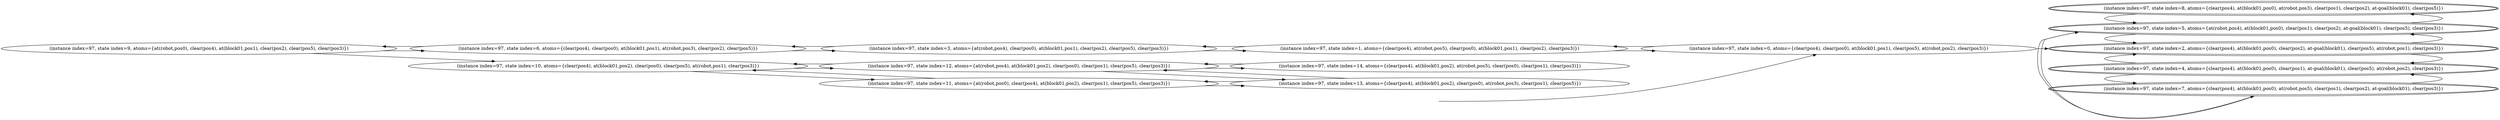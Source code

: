 digraph {
rankdir="LR"
s9[label="(instance index=97, state index=9, atoms={at(robot,pos0), clear(pos4), at(block01,pos1), clear(pos2), clear(pos5), clear(pos3)})"]
s6[label="(instance index=97, state index=6, atoms={clear(pos4), clear(pos0), at(block01,pos1), at(robot,pos3), clear(pos2), clear(pos5)})"]
s10[label="(instance index=97, state index=10, atoms={clear(pos4), at(block01,pos2), clear(pos0), clear(pos5), at(robot,pos1), clear(pos3)})"]
s3[label="(instance index=97, state index=3, atoms={at(robot,pos4), clear(pos0), at(block01,pos1), clear(pos2), clear(pos5), clear(pos3)})"]
s12[label="(instance index=97, state index=12, atoms={at(robot,pos4), at(block01,pos2), clear(pos0), clear(pos1), clear(pos5), clear(pos3)})"]
s11[label="(instance index=97, state index=11, atoms={at(robot,pos0), clear(pos4), at(block01,pos2), clear(pos1), clear(pos5), clear(pos3)})"]
s1[label="(instance index=97, state index=1, atoms={clear(pos4), at(robot,pos5), clear(pos0), at(block01,pos1), clear(pos2), clear(pos3)})"]
s14[label="(instance index=97, state index=14, atoms={clear(pos4), at(block01,pos2), at(robot,pos5), clear(pos0), clear(pos1), clear(pos3)})"]
s13[label="(instance index=97, state index=13, atoms={clear(pos4), at(block01,pos2), clear(pos0), at(robot,pos3), clear(pos1), clear(pos5)})"]
s0[label="(instance index=97, state index=0, atoms={clear(pos4), clear(pos0), at(block01,pos1), clear(pos5), at(robot,pos2), clear(pos3)})"]
s2[peripheries=2,label="(instance index=97, state index=2, atoms={clear(pos4), at(block01,pos0), clear(pos2), at-goal(block01), clear(pos5), at(robot,pos1), clear(pos3)})"]
s7[peripheries=2,label="(instance index=97, state index=7, atoms={clear(pos4), at(block01,pos0), at(robot,pos5), clear(pos1), clear(pos2), at-goal(block01), clear(pos3)})"]
s4[peripheries=2,label="(instance index=97, state index=4, atoms={clear(pos4), at(block01,pos0), clear(pos1), at-goal(block01), clear(pos5), at(robot,pos2), clear(pos3)})"]
s5[peripheries=2,label="(instance index=97, state index=5, atoms={at(robot,pos4), at(block01,pos0), clear(pos1), clear(pos2), at-goal(block01), clear(pos5), clear(pos3)})"]
s8[peripheries=2,label="(instance index=97, state index=8, atoms={clear(pos4), at(block01,pos0), at(robot,pos3), clear(pos1), clear(pos2), at-goal(block01), clear(pos5)})"]
Dangling [ label = "", style = invis ]
{ rank = same; Dangling }
Dangling -> s0
{ rank = same; s0}
{ rank = same; s6,s10}
{ rank = same; s3,s12,s11}
{ rank = same; s1,s14,s13}
{ rank = same; s0}
{ rank = same; s2,s7,s4,s5,s8}
{
s9->s6
s9->s10
}
{
s6->s3
s6->s9
s10->s12
s10->s11
}
{
s3->s6
s3->s1
s12->s14
s12->s13
s12->s10
s11->s13
s11->s10
}
{
s1->s3
s1->s0
s14->s12
s13->s12
s13->s11
}
{
s0->s2
s0->s1
}
{
s2->s5
s2->s4
s7->s5
s7->s4
s4->s7
s4->s2
s5->s7
s5->s2
s5->s8
s8->s5
}
}
